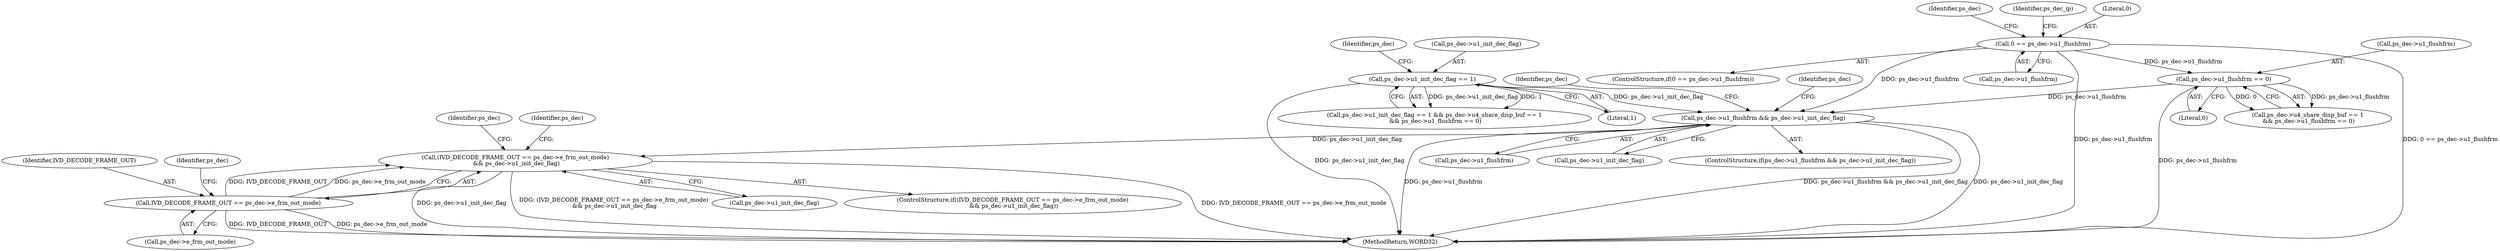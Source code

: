 digraph "0_Android_7109ce3f8f90a28ca9f0ee6e14f6ac5e414c62cf@pointer" {
"1002002" [label="(Call,(IVD_DECODE_FRAME_OUT == ps_dec->e_frm_out_mode)\n && ps_dec->u1_init_dec_flag)"];
"1002003" [label="(Call,IVD_DECODE_FRAME_OUT == ps_dec->e_frm_out_mode)"];
"1000705" [label="(Call,ps_dec->u1_flushfrm && ps_dec->u1_init_dec_flag)"];
"1000253" [label="(Call,0 == ps_dec->u1_flushfrm)"];
"1000542" [label="(Call,ps_dec->u1_flushfrm == 0)"];
"1000531" [label="(Call,ps_dec->u1_init_dec_flag == 1)"];
"1000542" [label="(Call,ps_dec->u1_flushfrm == 0)"];
"1000709" [label="(Call,ps_dec->u1_init_dec_flag)"];
"1002041" [label="(Identifier,ps_dec)"];
"1002001" [label="(ControlStructure,if((IVD_DECODE_FRAME_OUT == ps_dec->e_frm_out_mode)\n && ps_dec->u1_init_dec_flag))"];
"1000714" [label="(Identifier,ps_dec)"];
"1002009" [label="(Identifier,ps_dec)"];
"1002005" [label="(Call,ps_dec->e_frm_out_mode)"];
"1000536" [label="(Call,ps_dec->u4_share_disp_buf == 1\n && ps_dec->u1_flushfrm == 0)"];
"1002002" [label="(Call,(IVD_DECODE_FRAME_OUT == ps_dec->e_frm_out_mode)\n && ps_dec->u1_init_dec_flag)"];
"1000535" [label="(Literal,1)"];
"1000892" [label="(Identifier,ps_dec)"];
"1000532" [label="(Call,ps_dec->u1_init_dec_flag)"];
"1000303" [label="(Identifier,ps_dec)"];
"1000262" [label="(Identifier,ps_dec_ip)"];
"1000546" [label="(Literal,0)"];
"1000530" [label="(Call,ps_dec->u1_init_dec_flag == 1 && ps_dec->u4_share_disp_buf == 1\n && ps_dec->u1_flushfrm == 0)"];
"1000254" [label="(Literal,0)"];
"1000543" [label="(Call,ps_dec->u1_flushfrm)"];
"1002160" [label="(MethodReturn,WORD32)"];
"1002003" [label="(Call,IVD_DECODE_FRAME_OUT == ps_dec->e_frm_out_mode)"];
"1002004" [label="(Identifier,IVD_DECODE_FRAME_OUT)"];
"1000704" [label="(ControlStructure,if(ps_dec->u1_flushfrm && ps_dec->u1_init_dec_flag))"];
"1000705" [label="(Call,ps_dec->u1_flushfrm && ps_dec->u1_init_dec_flag)"];
"1000531" [label="(Call,ps_dec->u1_init_dec_flag == 1)"];
"1002013" [label="(Identifier,ps_dec)"];
"1000706" [label="(Call,ps_dec->u1_flushfrm)"];
"1000253" [label="(Call,0 == ps_dec->u1_flushfrm)"];
"1000255" [label="(Call,ps_dec->u1_flushfrm)"];
"1002008" [label="(Call,ps_dec->u1_init_dec_flag)"];
"1000539" [label="(Identifier,ps_dec)"];
"1000252" [label="(ControlStructure,if(0 == ps_dec->u1_flushfrm))"];
"1002002" -> "1002001"  [label="AST: "];
"1002002" -> "1002003"  [label="CFG: "];
"1002002" -> "1002008"  [label="CFG: "];
"1002003" -> "1002002"  [label="AST: "];
"1002008" -> "1002002"  [label="AST: "];
"1002013" -> "1002002"  [label="CFG: "];
"1002041" -> "1002002"  [label="CFG: "];
"1002002" -> "1002160"  [label="DDG: ps_dec->u1_init_dec_flag"];
"1002002" -> "1002160"  [label="DDG: (IVD_DECODE_FRAME_OUT == ps_dec->e_frm_out_mode)\n && ps_dec->u1_init_dec_flag"];
"1002002" -> "1002160"  [label="DDG: IVD_DECODE_FRAME_OUT == ps_dec->e_frm_out_mode"];
"1002003" -> "1002002"  [label="DDG: IVD_DECODE_FRAME_OUT"];
"1002003" -> "1002002"  [label="DDG: ps_dec->e_frm_out_mode"];
"1000705" -> "1002002"  [label="DDG: ps_dec->u1_init_dec_flag"];
"1002003" -> "1002005"  [label="CFG: "];
"1002004" -> "1002003"  [label="AST: "];
"1002005" -> "1002003"  [label="AST: "];
"1002009" -> "1002003"  [label="CFG: "];
"1002003" -> "1002160"  [label="DDG: IVD_DECODE_FRAME_OUT"];
"1002003" -> "1002160"  [label="DDG: ps_dec->e_frm_out_mode"];
"1000705" -> "1000704"  [label="AST: "];
"1000705" -> "1000706"  [label="CFG: "];
"1000705" -> "1000709"  [label="CFG: "];
"1000706" -> "1000705"  [label="AST: "];
"1000709" -> "1000705"  [label="AST: "];
"1000714" -> "1000705"  [label="CFG: "];
"1000892" -> "1000705"  [label="CFG: "];
"1000705" -> "1002160"  [label="DDG: ps_dec->u1_init_dec_flag"];
"1000705" -> "1002160"  [label="DDG: ps_dec->u1_flushfrm"];
"1000705" -> "1002160"  [label="DDG: ps_dec->u1_flushfrm && ps_dec->u1_init_dec_flag"];
"1000253" -> "1000705"  [label="DDG: ps_dec->u1_flushfrm"];
"1000542" -> "1000705"  [label="DDG: ps_dec->u1_flushfrm"];
"1000531" -> "1000705"  [label="DDG: ps_dec->u1_init_dec_flag"];
"1000253" -> "1000252"  [label="AST: "];
"1000253" -> "1000255"  [label="CFG: "];
"1000254" -> "1000253"  [label="AST: "];
"1000255" -> "1000253"  [label="AST: "];
"1000262" -> "1000253"  [label="CFG: "];
"1000303" -> "1000253"  [label="CFG: "];
"1000253" -> "1002160"  [label="DDG: 0 == ps_dec->u1_flushfrm"];
"1000253" -> "1002160"  [label="DDG: ps_dec->u1_flushfrm"];
"1000253" -> "1000542"  [label="DDG: ps_dec->u1_flushfrm"];
"1000542" -> "1000536"  [label="AST: "];
"1000542" -> "1000546"  [label="CFG: "];
"1000543" -> "1000542"  [label="AST: "];
"1000546" -> "1000542"  [label="AST: "];
"1000536" -> "1000542"  [label="CFG: "];
"1000542" -> "1002160"  [label="DDG: ps_dec->u1_flushfrm"];
"1000542" -> "1000536"  [label="DDG: ps_dec->u1_flushfrm"];
"1000542" -> "1000536"  [label="DDG: 0"];
"1000531" -> "1000530"  [label="AST: "];
"1000531" -> "1000535"  [label="CFG: "];
"1000532" -> "1000531"  [label="AST: "];
"1000535" -> "1000531"  [label="AST: "];
"1000539" -> "1000531"  [label="CFG: "];
"1000530" -> "1000531"  [label="CFG: "];
"1000531" -> "1002160"  [label="DDG: ps_dec->u1_init_dec_flag"];
"1000531" -> "1000530"  [label="DDG: ps_dec->u1_init_dec_flag"];
"1000531" -> "1000530"  [label="DDG: 1"];
}
